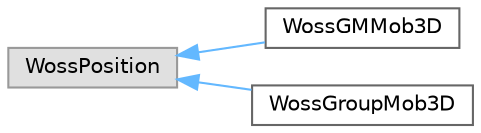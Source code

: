 digraph "Graphical Class Hierarchy"
{
 // LATEX_PDF_SIZE
  bgcolor="transparent";
  edge [fontname=Helvetica,fontsize=10,labelfontname=Helvetica,labelfontsize=10];
  node [fontname=Helvetica,fontsize=10,shape=box,height=0.2,width=0.4];
  rankdir="LR";
  Node0 [id="Node000000",label="WossPosition",height=0.2,width=0.4,color="grey60", fillcolor="#E0E0E0", style="filled",tooltip=" "];
  Node0 -> Node1 [id="edge384_Node000000_Node000001",dir="back",color="steelblue1",style="solid",tooltip=" "];
  Node1 [id="Node000001",label="WossGMMob3D",height=0.2,width=0.4,color="grey40", fillcolor="white", style="filled",URL="$classWossGMMob3D.html",tooltip="This class implements the Gauss Markov mobility model."];
  Node0 -> Node2 [id="edge385_Node000000_Node000002",dir="back",color="steelblue1",style="solid",tooltip=" "];
  Node2 [id="Node000002",label="WossGroupMob3D",height=0.2,width=0.4,color="grey40", fillcolor="white", style="filled",URL="$classWossGroupMob3D.html",tooltip="Base class of Group Mobility Model."];
}
